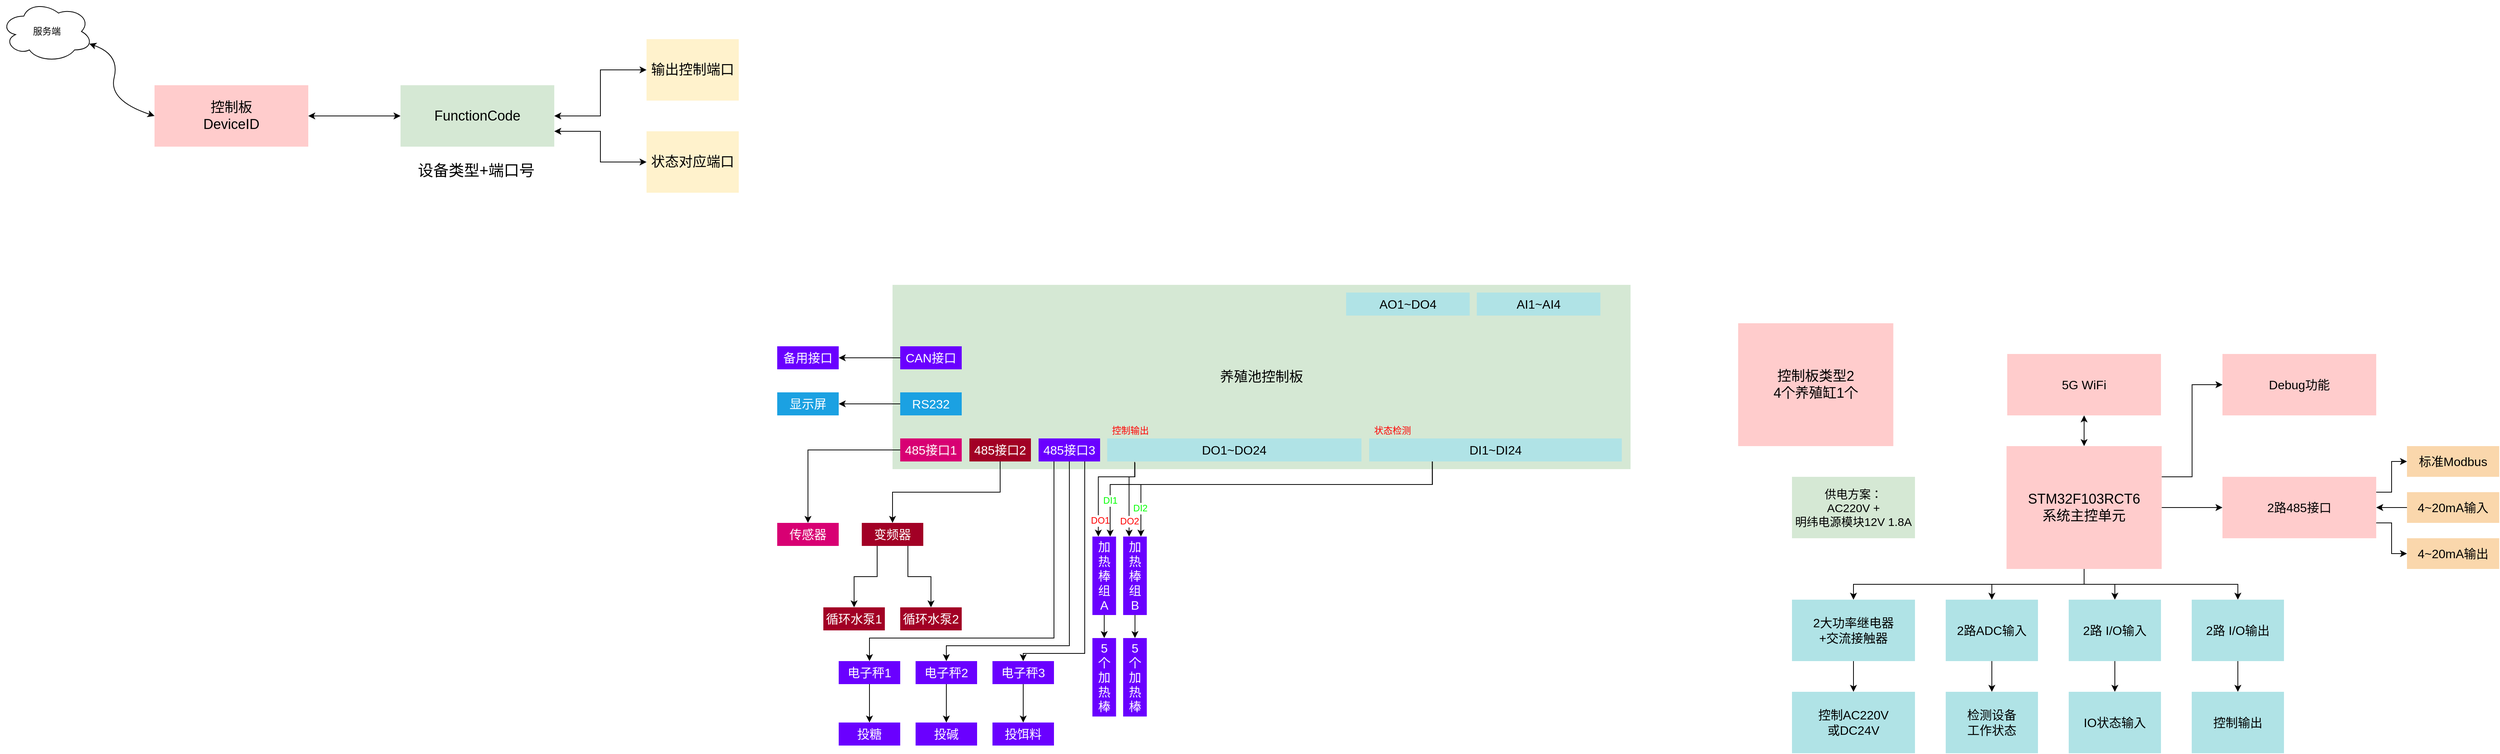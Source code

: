 <mxfile version="12.6.2" type="github">
  <diagram id="swLJGi5v2HPjv_KgUqqM" name="第 1 页">
    <mxGraphModel dx="2177" dy="1348" grid="1" gridSize="10" guides="1" tooltips="1" connect="1" arrows="1" fold="1" page="1" pageScale="1" pageWidth="1169" pageHeight="827" math="0" shadow="0">
      <root>
        <mxCell id="0"/>
        <mxCell id="1" parent="0"/>
        <mxCell id="p8CmxP3rmr4ddlv8Zw7t-11" value="" style="edgeStyle=orthogonalEdgeStyle;rounded=0;orthogonalLoop=1;jettySize=auto;html=1;fontSize=16;" parent="1" source="vAtyXtitnbN9AJRjqvqJ-3" target="p8CmxP3rmr4ddlv8Zw7t-6" edge="1">
          <mxGeometry relative="1" as="geometry"/>
        </mxCell>
        <mxCell id="p8CmxP3rmr4ddlv8Zw7t-15" style="edgeStyle=orthogonalEdgeStyle;rounded=0;orthogonalLoop=1;jettySize=auto;html=1;exitX=1;exitY=0.25;exitDx=0;exitDy=0;entryX=0;entryY=0.5;entryDx=0;entryDy=0;fontSize=16;" parent="1" source="vAtyXtitnbN9AJRjqvqJ-3" target="p8CmxP3rmr4ddlv8Zw7t-10" edge="1">
          <mxGeometry relative="1" as="geometry"/>
        </mxCell>
        <mxCell id="p8CmxP3rmr4ddlv8Zw7t-18" style="edgeStyle=orthogonalEdgeStyle;rounded=0;orthogonalLoop=1;jettySize=auto;html=1;exitX=0.5;exitY=1;exitDx=0;exitDy=0;fontSize=16;" parent="1" source="vAtyXtitnbN9AJRjqvqJ-3" target="p8CmxP3rmr4ddlv8Zw7t-2" edge="1">
          <mxGeometry relative="1" as="geometry"/>
        </mxCell>
        <mxCell id="p8CmxP3rmr4ddlv8Zw7t-19" style="edgeStyle=orthogonalEdgeStyle;rounded=0;orthogonalLoop=1;jettySize=auto;html=1;exitX=0.5;exitY=1;exitDx=0;exitDy=0;fontSize=16;" parent="1" source="vAtyXtitnbN9AJRjqvqJ-3" target="p8CmxP3rmr4ddlv8Zw7t-3" edge="1">
          <mxGeometry relative="1" as="geometry"/>
        </mxCell>
        <mxCell id="p8CmxP3rmr4ddlv8Zw7t-20" style="edgeStyle=orthogonalEdgeStyle;rounded=0;orthogonalLoop=1;jettySize=auto;html=1;exitX=0.5;exitY=1;exitDx=0;exitDy=0;entryX=0.5;entryY=0;entryDx=0;entryDy=0;fontSize=16;" parent="1" source="vAtyXtitnbN9AJRjqvqJ-3" target="p8CmxP3rmr4ddlv8Zw7t-4" edge="1">
          <mxGeometry relative="1" as="geometry"/>
        </mxCell>
        <mxCell id="p8CmxP3rmr4ddlv8Zw7t-21" style="edgeStyle=orthogonalEdgeStyle;rounded=0;orthogonalLoop=1;jettySize=auto;html=1;exitX=0.5;exitY=1;exitDx=0;exitDy=0;fontSize=16;" parent="1" source="vAtyXtitnbN9AJRjqvqJ-3" target="p8CmxP3rmr4ddlv8Zw7t-5" edge="1">
          <mxGeometry relative="1" as="geometry"/>
        </mxCell>
        <mxCell id="p8CmxP3rmr4ddlv8Zw7t-25" style="edgeStyle=orthogonalEdgeStyle;rounded=0;orthogonalLoop=1;jettySize=auto;html=1;exitX=0.5;exitY=0;exitDx=0;exitDy=0;entryX=0.5;entryY=1;entryDx=0;entryDy=0;fontSize=16;startArrow=classic;startFill=1;" parent="1" source="vAtyXtitnbN9AJRjqvqJ-3" target="cJSxulE8HZwPKAKGqiw1-1" edge="1">
          <mxGeometry relative="1" as="geometry"/>
        </mxCell>
        <mxCell id="vAtyXtitnbN9AJRjqvqJ-3" value="&lt;font style=&quot;font-size: 18px&quot;&gt;STM32F103RCT6&lt;br&gt;系统主控单元&lt;/font&gt;" style="rounded=0;whiteSpace=wrap;html=1;shadow=0;fillColor=#ffcccc;strokeColor=none;" parent="1" vertex="1">
          <mxGeometry x="1599.09" y="280" width="201.82" height="160" as="geometry"/>
        </mxCell>
        <mxCell id="cJSxulE8HZwPKAKGqiw1-1" value="5G WiFi" style="rounded=0;whiteSpace=wrap;html=1;shadow=0;fillColor=#ffcccc;strokeColor=none;fontSize=16;" parent="1" vertex="1">
          <mxGeometry x="1600.0" y="160" width="200" height="80" as="geometry"/>
        </mxCell>
        <mxCell id="p8CmxP3rmr4ddlv8Zw7t-1" value="供电方案：&lt;br style=&quot;font-size: 15px&quot;&gt;AC220V + &lt;br&gt;明纬电源模块12V 1.8A" style="rounded=0;whiteSpace=wrap;html=1;shadow=0;fillColor=#d5e8d4;strokeColor=none;fontSize=15;" parent="1" vertex="1">
          <mxGeometry x="1320" y="320" width="160" height="80" as="geometry"/>
        </mxCell>
        <mxCell id="p8CmxP3rmr4ddlv8Zw7t-28" style="edgeStyle=orthogonalEdgeStyle;rounded=0;orthogonalLoop=1;jettySize=auto;html=1;exitX=0.5;exitY=1;exitDx=0;exitDy=0;entryX=0.5;entryY=0;entryDx=0;entryDy=0;startArrow=none;startFill=0;endArrow=classic;endFill=1;fontSize=16;" parent="1" source="p8CmxP3rmr4ddlv8Zw7t-2" target="p8CmxP3rmr4ddlv8Zw7t-27" edge="1">
          <mxGeometry relative="1" as="geometry"/>
        </mxCell>
        <mxCell id="p8CmxP3rmr4ddlv8Zw7t-2" value="2大功率继电器&lt;br&gt;+交流接触器" style="rounded=0;whiteSpace=wrap;html=1;shadow=0;fillColor=#b0e3e6;strokeColor=none;fontSize=16;" parent="1" vertex="1">
          <mxGeometry x="1320" y="480" width="160" height="80" as="geometry"/>
        </mxCell>
        <mxCell id="p8CmxP3rmr4ddlv8Zw7t-31" style="edgeStyle=orthogonalEdgeStyle;rounded=0;orthogonalLoop=1;jettySize=auto;html=1;exitX=0.5;exitY=1;exitDx=0;exitDy=0;entryX=0.5;entryY=0;entryDx=0;entryDy=0;startArrow=none;startFill=0;endArrow=classic;endFill=1;fontSize=16;" parent="1" source="p8CmxP3rmr4ddlv8Zw7t-3" target="p8CmxP3rmr4ddlv8Zw7t-30" edge="1">
          <mxGeometry relative="1" as="geometry"/>
        </mxCell>
        <mxCell id="p8CmxP3rmr4ddlv8Zw7t-3" value="2路ADC输入" style="rounded=0;whiteSpace=wrap;html=1;shadow=0;fillColor=#b0e3e6;strokeColor=none;fontSize=16;" parent="1" vertex="1">
          <mxGeometry x="1520" y="480" width="120" height="80" as="geometry"/>
        </mxCell>
        <mxCell id="p8CmxP3rmr4ddlv8Zw7t-34" value="" style="edgeStyle=orthogonalEdgeStyle;rounded=0;orthogonalLoop=1;jettySize=auto;html=1;startArrow=none;startFill=0;endArrow=classic;endFill=1;fontSize=16;" parent="1" source="p8CmxP3rmr4ddlv8Zw7t-4" target="p8CmxP3rmr4ddlv8Zw7t-32" edge="1">
          <mxGeometry relative="1" as="geometry"/>
        </mxCell>
        <mxCell id="p8CmxP3rmr4ddlv8Zw7t-4" value="2路 I/O输入" style="rounded=0;whiteSpace=wrap;html=1;shadow=0;fillColor=#b0e3e6;strokeColor=none;fontSize=16;" parent="1" vertex="1">
          <mxGeometry x="1680" y="480" width="120" height="80" as="geometry"/>
        </mxCell>
        <mxCell id="p8CmxP3rmr4ddlv8Zw7t-35" value="" style="edgeStyle=orthogonalEdgeStyle;rounded=0;orthogonalLoop=1;jettySize=auto;html=1;startArrow=none;startFill=0;endArrow=classic;endFill=1;fontSize=16;" parent="1" source="p8CmxP3rmr4ddlv8Zw7t-5" target="p8CmxP3rmr4ddlv8Zw7t-33" edge="1">
          <mxGeometry relative="1" as="geometry"/>
        </mxCell>
        <mxCell id="p8CmxP3rmr4ddlv8Zw7t-5" value="2路 I/O输出" style="rounded=0;whiteSpace=wrap;html=1;shadow=0;fillColor=#b0e3e6;strokeColor=none;fontSize=16;" parent="1" vertex="1">
          <mxGeometry x="1840" y="480" width="120" height="80" as="geometry"/>
        </mxCell>
        <mxCell id="p8CmxP3rmr4ddlv8Zw7t-12" style="edgeStyle=orthogonalEdgeStyle;rounded=0;orthogonalLoop=1;jettySize=auto;html=1;exitX=1;exitY=0.25;exitDx=0;exitDy=0;entryX=0;entryY=0.5;entryDx=0;entryDy=0;fontSize=16;" parent="1" source="p8CmxP3rmr4ddlv8Zw7t-6" target="p8CmxP3rmr4ddlv8Zw7t-8" edge="1">
          <mxGeometry relative="1" as="geometry"/>
        </mxCell>
        <mxCell id="p8CmxP3rmr4ddlv8Zw7t-13" style="edgeStyle=orthogonalEdgeStyle;rounded=0;orthogonalLoop=1;jettySize=auto;html=1;fontSize=16;startArrow=classic;startFill=1;endArrow=none;endFill=0;" parent="1" source="p8CmxP3rmr4ddlv8Zw7t-6" target="p8CmxP3rmr4ddlv8Zw7t-7" edge="1">
          <mxGeometry relative="1" as="geometry"/>
        </mxCell>
        <mxCell id="p8CmxP3rmr4ddlv8Zw7t-14" style="edgeStyle=orthogonalEdgeStyle;rounded=0;orthogonalLoop=1;jettySize=auto;html=1;exitX=1;exitY=0.75;exitDx=0;exitDy=0;fontSize=16;" parent="1" source="p8CmxP3rmr4ddlv8Zw7t-6" target="p8CmxP3rmr4ddlv8Zw7t-9" edge="1">
          <mxGeometry relative="1" as="geometry"/>
        </mxCell>
        <mxCell id="p8CmxP3rmr4ddlv8Zw7t-6" value="2路485接口" style="rounded=0;whiteSpace=wrap;html=1;shadow=0;fillColor=#ffcccc;strokeColor=none;fontSize=16;" parent="1" vertex="1">
          <mxGeometry x="1880" y="320" width="200" height="80" as="geometry"/>
        </mxCell>
        <mxCell id="p8CmxP3rmr4ddlv8Zw7t-7" value="4~20mA输入" style="rounded=0;whiteSpace=wrap;html=1;shadow=0;fillColor=#fad7ac;strokeColor=none;fontSize=16;" parent="1" vertex="1">
          <mxGeometry x="2120" y="340" width="120" height="40" as="geometry"/>
        </mxCell>
        <mxCell id="p8CmxP3rmr4ddlv8Zw7t-8" value="标准Modbus" style="rounded=0;whiteSpace=wrap;html=1;shadow=0;fillColor=#fad7ac;strokeColor=none;fontSize=16;" parent="1" vertex="1">
          <mxGeometry x="2120" y="280" width="120" height="40" as="geometry"/>
        </mxCell>
        <mxCell id="p8CmxP3rmr4ddlv8Zw7t-9" value="4~20mA输出&lt;br&gt;" style="rounded=0;whiteSpace=wrap;html=1;shadow=0;fillColor=#fad7ac;strokeColor=none;fontSize=16;" parent="1" vertex="1">
          <mxGeometry x="2120" y="400" width="120" height="40" as="geometry"/>
        </mxCell>
        <mxCell id="p8CmxP3rmr4ddlv8Zw7t-10" value="Debug功能&lt;br&gt;" style="rounded=0;whiteSpace=wrap;html=1;shadow=0;fillColor=#ffcccc;strokeColor=none;fontSize=16;" parent="1" vertex="1">
          <mxGeometry x="1880" y="160" width="200" height="80" as="geometry"/>
        </mxCell>
        <mxCell id="p8CmxP3rmr4ddlv8Zw7t-27" value="控制AC220V&lt;br&gt;或DC24V" style="rounded=0;whiteSpace=wrap;html=1;shadow=0;fillColor=#b0e3e6;strokeColor=none;fontSize=16;" parent="1" vertex="1">
          <mxGeometry x="1320" y="600" width="160" height="80" as="geometry"/>
        </mxCell>
        <mxCell id="p8CmxP3rmr4ddlv8Zw7t-30" value="检测设备&lt;br&gt;工作状态" style="rounded=0;whiteSpace=wrap;html=1;shadow=0;fillColor=#b0e3e6;strokeColor=none;fontSize=16;" parent="1" vertex="1">
          <mxGeometry x="1520" y="600" width="120" height="80" as="geometry"/>
        </mxCell>
        <mxCell id="p8CmxP3rmr4ddlv8Zw7t-32" value="IO状态输入" style="rounded=0;whiteSpace=wrap;html=1;shadow=0;fillColor=#b0e3e6;strokeColor=none;fontSize=16;" parent="1" vertex="1">
          <mxGeometry x="1680" y="600" width="120" height="80" as="geometry"/>
        </mxCell>
        <mxCell id="p8CmxP3rmr4ddlv8Zw7t-33" value="控制输出" style="rounded=0;whiteSpace=wrap;html=1;shadow=0;fillColor=#b0e3e6;strokeColor=none;fontSize=16;" parent="1" vertex="1">
          <mxGeometry x="1840" y="600" width="120" height="80" as="geometry"/>
        </mxCell>
        <mxCell id="jsuZhPEdaN8JELfn3BwL-1" value="&lt;span style=&quot;font-size: 18px&quot;&gt;养殖池控制板&lt;br&gt;&lt;/span&gt;" style="rounded=0;whiteSpace=wrap;html=1;shadow=0;fillColor=#d5e8d4;strokeColor=none;" parent="1" vertex="1">
          <mxGeometry x="150" y="70" width="960" height="240" as="geometry"/>
        </mxCell>
        <mxCell id="jsuZhPEdaN8JELfn3BwL-2" value="&lt;span style=&quot;font-size: 18px&quot;&gt;控制板类型2&lt;br&gt;&lt;/span&gt;&lt;span style=&quot;font-size: 18px&quot;&gt;4个养殖缸1个&lt;/span&gt;&lt;span style=&quot;font-size: 18px&quot;&gt;&lt;br&gt;&lt;/span&gt;" style="rounded=0;whiteSpace=wrap;html=1;shadow=0;fillColor=#ffcccc;strokeColor=none;" parent="1" vertex="1">
          <mxGeometry x="1250" y="120" width="201.82" height="160" as="geometry"/>
        </mxCell>
        <mxCell id="eTWWR-nK44aoawNuY6vx-18" value="" style="edgeStyle=orthogonalEdgeStyle;rounded=0;orthogonalLoop=1;jettySize=auto;html=1;" edge="1" parent="1" source="jsuZhPEdaN8JELfn3BwL-9" target="eTWWR-nK44aoawNuY6vx-17">
          <mxGeometry relative="1" as="geometry"/>
        </mxCell>
        <mxCell id="jsuZhPEdaN8JELfn3BwL-9" value="485接口1" style="rounded=0;whiteSpace=wrap;html=1;shadow=0;fillColor=#d80073;strokeColor=none;fontSize=16;fontColor=#ffffff;" parent="1" vertex="1">
          <mxGeometry x="160" y="270" width="80" height="30" as="geometry"/>
        </mxCell>
        <mxCell id="eTWWR-nK44aoawNuY6vx-17" value="传感器" style="rounded=0;whiteSpace=wrap;html=1;shadow=0;fillColor=#d80073;strokeColor=none;fontSize=16;fontColor=#ffffff;" vertex="1" parent="1">
          <mxGeometry y="380" width="80" height="30" as="geometry"/>
        </mxCell>
        <mxCell id="eTWWR-nK44aoawNuY6vx-22" value="" style="edgeStyle=orthogonalEdgeStyle;rounded=0;orthogonalLoop=1;jettySize=auto;html=1;" edge="1" parent="1" source="jsuZhPEdaN8JELfn3BwL-10" target="eTWWR-nK44aoawNuY6vx-21">
          <mxGeometry relative="1" as="geometry">
            <Array as="points">
              <mxPoint x="290" y="340"/>
              <mxPoint x="150" y="340"/>
            </Array>
          </mxGeometry>
        </mxCell>
        <mxCell id="jsuZhPEdaN8JELfn3BwL-10" value="485接口2" style="rounded=0;whiteSpace=wrap;html=1;shadow=0;fillColor=#a20025;strokeColor=none;fontSize=16;fontColor=#ffffff;" parent="1" vertex="1">
          <mxGeometry x="250" y="270" width="80" height="30" as="geometry"/>
        </mxCell>
        <mxCell id="eTWWR-nK44aoawNuY6vx-28" style="edgeStyle=orthogonalEdgeStyle;rounded=0;orthogonalLoop=1;jettySize=auto;html=1;exitX=0.25;exitY=1;exitDx=0;exitDy=0;entryX=0.5;entryY=0;entryDx=0;entryDy=0;" edge="1" parent="1" source="eTWWR-nK44aoawNuY6vx-21" target="eTWWR-nK44aoawNuY6vx-25">
          <mxGeometry relative="1" as="geometry"/>
        </mxCell>
        <mxCell id="eTWWR-nK44aoawNuY6vx-29" style="edgeStyle=orthogonalEdgeStyle;rounded=0;orthogonalLoop=1;jettySize=auto;html=1;exitX=0.75;exitY=1;exitDx=0;exitDy=0;entryX=0.5;entryY=0;entryDx=0;entryDy=0;" edge="1" parent="1" source="eTWWR-nK44aoawNuY6vx-21" target="eTWWR-nK44aoawNuY6vx-27">
          <mxGeometry relative="1" as="geometry"/>
        </mxCell>
        <mxCell id="eTWWR-nK44aoawNuY6vx-21" value="变频器" style="rounded=0;whiteSpace=wrap;html=1;shadow=0;fillColor=#a20025;strokeColor=none;fontSize=16;fontColor=#ffffff;" vertex="1" parent="1">
          <mxGeometry x="110" y="380" width="80" height="30" as="geometry"/>
        </mxCell>
        <mxCell id="eTWWR-nK44aoawNuY6vx-25" value="循环水泵1" style="rounded=0;whiteSpace=wrap;html=1;shadow=0;fillColor=#a20025;strokeColor=none;fontSize=16;fontColor=#ffffff;" vertex="1" parent="1">
          <mxGeometry x="60" y="490" width="80" height="30" as="geometry"/>
        </mxCell>
        <mxCell id="eTWWR-nK44aoawNuY6vx-35" style="edgeStyle=orthogonalEdgeStyle;rounded=0;orthogonalLoop=1;jettySize=auto;html=1;exitX=0.25;exitY=1;exitDx=0;exitDy=0;entryX=0.5;entryY=0;entryDx=0;entryDy=0;" edge="1" parent="1" source="jsuZhPEdaN8JELfn3BwL-11" target="eTWWR-nK44aoawNuY6vx-23">
          <mxGeometry relative="1" as="geometry">
            <Array as="points">
              <mxPoint x="360" y="530"/>
              <mxPoint x="120" y="530"/>
            </Array>
          </mxGeometry>
        </mxCell>
        <mxCell id="eTWWR-nK44aoawNuY6vx-36" style="edgeStyle=orthogonalEdgeStyle;rounded=0;orthogonalLoop=1;jettySize=auto;html=1;exitX=0.5;exitY=1;exitDx=0;exitDy=0;entryX=0.5;entryY=0;entryDx=0;entryDy=0;" edge="1" parent="1" source="jsuZhPEdaN8JELfn3BwL-11" target="eTWWR-nK44aoawNuY6vx-33">
          <mxGeometry relative="1" as="geometry">
            <Array as="points">
              <mxPoint x="380" y="540"/>
              <mxPoint x="220" y="540"/>
            </Array>
          </mxGeometry>
        </mxCell>
        <mxCell id="eTWWR-nK44aoawNuY6vx-37" style="edgeStyle=orthogonalEdgeStyle;rounded=0;orthogonalLoop=1;jettySize=auto;html=1;exitX=0.75;exitY=1;exitDx=0;exitDy=0;entryX=0.5;entryY=0;entryDx=0;entryDy=0;" edge="1" parent="1" source="jsuZhPEdaN8JELfn3BwL-11" target="eTWWR-nK44aoawNuY6vx-34">
          <mxGeometry relative="1" as="geometry">
            <Array as="points">
              <mxPoint x="400" y="550"/>
              <mxPoint x="320" y="550"/>
            </Array>
          </mxGeometry>
        </mxCell>
        <mxCell id="jsuZhPEdaN8JELfn3BwL-11" value="485接口3" style="rounded=0;whiteSpace=wrap;html=1;shadow=0;fillColor=#6a00ff;strokeColor=none;fontSize=16;fontColor=#ffffff;" parent="1" vertex="1">
          <mxGeometry x="340" y="270" width="80" height="30" as="geometry"/>
        </mxCell>
        <mxCell id="eTWWR-nK44aoawNuY6vx-41" value="" style="edgeStyle=orthogonalEdgeStyle;rounded=0;orthogonalLoop=1;jettySize=auto;html=1;" edge="1" parent="1" source="eTWWR-nK44aoawNuY6vx-23" target="eTWWR-nK44aoawNuY6vx-40">
          <mxGeometry relative="1" as="geometry"/>
        </mxCell>
        <mxCell id="eTWWR-nK44aoawNuY6vx-23" value="电子秤1" style="rounded=0;whiteSpace=wrap;html=1;shadow=0;fillColor=#6a00ff;strokeColor=none;fontSize=16;fontColor=#ffffff;" vertex="1" parent="1">
          <mxGeometry x="80" y="560" width="80" height="30" as="geometry"/>
        </mxCell>
        <mxCell id="eTWWR-nK44aoawNuY6vx-40" value="投糖" style="rounded=0;whiteSpace=wrap;html=1;shadow=0;fillColor=#6a00ff;strokeColor=none;fontSize=16;fontColor=#ffffff;" vertex="1" parent="1">
          <mxGeometry x="80" y="640" width="80" height="30" as="geometry"/>
        </mxCell>
        <mxCell id="eTWWR-nK44aoawNuY6vx-12" value="" style="edgeStyle=orthogonalEdgeStyle;rounded=0;orthogonalLoop=1;jettySize=auto;html=1;" edge="1" parent="1" source="jsuZhPEdaN8JELfn3BwL-12" target="eTWWR-nK44aoawNuY6vx-11">
          <mxGeometry relative="1" as="geometry"/>
        </mxCell>
        <mxCell id="jsuZhPEdaN8JELfn3BwL-12" value="RS232" style="rounded=0;whiteSpace=wrap;html=1;shadow=0;fillColor=#1ba1e2;strokeColor=none;fontSize=16;fontColor=#ffffff;" parent="1" vertex="1">
          <mxGeometry x="160" y="210" width="80" height="30" as="geometry"/>
        </mxCell>
        <mxCell id="eTWWR-nK44aoawNuY6vx-11" value="显示屏" style="rounded=0;whiteSpace=wrap;html=1;shadow=0;fillColor=#1ba1e2;strokeColor=none;fontSize=16;fontColor=#ffffff;" vertex="1" parent="1">
          <mxGeometry y="210" width="80" height="30" as="geometry"/>
        </mxCell>
        <mxCell id="eTWWR-nK44aoawNuY6vx-14" value="" style="edgeStyle=orthogonalEdgeStyle;rounded=0;orthogonalLoop=1;jettySize=auto;html=1;" edge="1" parent="1" source="jsuZhPEdaN8JELfn3BwL-13" target="eTWWR-nK44aoawNuY6vx-13">
          <mxGeometry relative="1" as="geometry"/>
        </mxCell>
        <mxCell id="jsuZhPEdaN8JELfn3BwL-13" value="CAN接口" style="rounded=0;whiteSpace=wrap;html=1;shadow=0;fillColor=#6a00ff;strokeColor=none;fontSize=16;fontColor=#ffffff;" parent="1" vertex="1">
          <mxGeometry x="160" y="150" width="80" height="30" as="geometry"/>
        </mxCell>
        <mxCell id="eTWWR-nK44aoawNuY6vx-13" value="备用接口" style="rounded=0;whiteSpace=wrap;html=1;shadow=0;fillColor=#6a00ff;strokeColor=none;fontSize=16;fontColor=#ffffff;" vertex="1" parent="1">
          <mxGeometry y="150" width="80" height="30" as="geometry"/>
        </mxCell>
        <mxCell id="eTWWR-nK44aoawNuY6vx-55" style="edgeStyle=orthogonalEdgeStyle;rounded=0;orthogonalLoop=1;jettySize=auto;html=1;exitX=0.108;exitY=1.019;exitDx=0;exitDy=0;entryX=0.25;entryY=0;entryDx=0;entryDy=0;exitPerimeter=0;" edge="1" parent="1" source="jsuZhPEdaN8JELfn3BwL-14" target="eTWWR-nK44aoawNuY6vx-47">
          <mxGeometry relative="1" as="geometry">
            <Array as="points">
              <mxPoint x="465" y="320"/>
              <mxPoint x="418" y="320"/>
            </Array>
          </mxGeometry>
        </mxCell>
        <mxCell id="eTWWR-nK44aoawNuY6vx-58" value="DO1" style="text;html=1;align=center;verticalAlign=middle;resizable=0;points=[];labelBackgroundColor=#ffffff;fontColor=#FF0000;" vertex="1" connectable="0" parent="eTWWR-nK44aoawNuY6vx-55">
          <mxGeometry x="0.65" relative="1" as="geometry">
            <mxPoint x="2.22" y="4.4" as="offset"/>
          </mxGeometry>
        </mxCell>
        <mxCell id="eTWWR-nK44aoawNuY6vx-56" style="edgeStyle=orthogonalEdgeStyle;rounded=0;orthogonalLoop=1;jettySize=auto;html=1;exitX=0.109;exitY=1.054;exitDx=0;exitDy=0;entryX=0.25;entryY=0;entryDx=0;entryDy=0;exitPerimeter=0;" edge="1" parent="1" source="jsuZhPEdaN8JELfn3BwL-14" target="eTWWR-nK44aoawNuY6vx-48">
          <mxGeometry relative="1" as="geometry">
            <Array as="points">
              <mxPoint x="465" y="320"/>
              <mxPoint x="458" y="320"/>
            </Array>
          </mxGeometry>
        </mxCell>
        <mxCell id="eTWWR-nK44aoawNuY6vx-59" value="DO2" style="text;html=1;align=center;verticalAlign=middle;resizable=0;points=[];labelBackgroundColor=#ffffff;fontColor=#FF0000;" vertex="1" connectable="0" parent="eTWWR-nK44aoawNuY6vx-56">
          <mxGeometry x="0.603" y="1" relative="1" as="geometry">
            <mxPoint x="-1.01" y="0.8" as="offset"/>
          </mxGeometry>
        </mxCell>
        <mxCell id="jsuZhPEdaN8JELfn3BwL-14" value="DO1~DO24" style="rounded=0;whiteSpace=wrap;html=1;shadow=0;fillColor=#b0e3e6;strokeColor=none;fontSize=16;" parent="1" vertex="1">
          <mxGeometry x="429.24" y="270" width="330.76" height="30" as="geometry"/>
        </mxCell>
        <mxCell id="jsuZhPEdaN8JELfn3BwL-32" style="edgeStyle=orthogonalEdgeStyle;rounded=0;orthogonalLoop=1;jettySize=auto;html=1;exitX=1;exitY=0.5;exitDx=0;exitDy=0;entryX=0;entryY=0.5;entryDx=0;entryDy=0;startArrow=classic;startFill=1;" parent="1" source="jsuZhPEdaN8JELfn3BwL-26" target="jsuZhPEdaN8JELfn3BwL-27" edge="1">
          <mxGeometry relative="1" as="geometry"/>
        </mxCell>
        <mxCell id="jsuZhPEdaN8JELfn3BwL-26" value="&lt;span style=&quot;font-size: 18px&quot;&gt;控制板&lt;br&gt;DeviceID&lt;br&gt;&lt;/span&gt;" style="rounded=0;whiteSpace=wrap;html=1;shadow=0;fillColor=#ffcccc;strokeColor=none;" parent="1" vertex="1">
          <mxGeometry x="-810" y="-190" width="200" height="80" as="geometry"/>
        </mxCell>
        <mxCell id="jsuZhPEdaN8JELfn3BwL-27" value="&lt;span style=&quot;font-size: 18px&quot;&gt;FunctionCode&lt;br&gt;&lt;/span&gt;" style="rounded=0;whiteSpace=wrap;html=1;shadow=0;fillColor=#d5e8d4;strokeColor=none;" parent="1" vertex="1">
          <mxGeometry x="-490" y="-190" width="200" height="80" as="geometry"/>
        </mxCell>
        <mxCell id="jsuZhPEdaN8JELfn3BwL-30" style="edgeStyle=orthogonalEdgeStyle;rounded=0;orthogonalLoop=1;jettySize=auto;html=1;exitX=0;exitY=0.5;exitDx=0;exitDy=0;entryX=1;entryY=0.5;entryDx=0;entryDy=0;startArrow=classic;startFill=1;" parent="1" source="jsuZhPEdaN8JELfn3BwL-28" target="jsuZhPEdaN8JELfn3BwL-27" edge="1">
          <mxGeometry relative="1" as="geometry"/>
        </mxCell>
        <mxCell id="jsuZhPEdaN8JELfn3BwL-28" value="&lt;span style=&quot;font-size: 18px&quot;&gt;输出控制端口&lt;br&gt;&lt;/span&gt;" style="rounded=0;whiteSpace=wrap;html=1;shadow=0;fillColor=#fff2cc;strokeColor=none;" parent="1" vertex="1">
          <mxGeometry x="-170" y="-250" width="120" height="80" as="geometry"/>
        </mxCell>
        <mxCell id="jsuZhPEdaN8JELfn3BwL-31" style="edgeStyle=orthogonalEdgeStyle;rounded=0;orthogonalLoop=1;jettySize=auto;html=1;exitX=0;exitY=0.5;exitDx=0;exitDy=0;entryX=1;entryY=0.75;entryDx=0;entryDy=0;startArrow=classic;startFill=1;" parent="1" source="jsuZhPEdaN8JELfn3BwL-29" target="jsuZhPEdaN8JELfn3BwL-27" edge="1">
          <mxGeometry relative="1" as="geometry"/>
        </mxCell>
        <mxCell id="jsuZhPEdaN8JELfn3BwL-29" value="&lt;span style=&quot;font-size: 18px&quot;&gt;状态对应端口&lt;br&gt;&lt;/span&gt;" style="rounded=0;whiteSpace=wrap;html=1;shadow=0;fillColor=#fff2cc;strokeColor=none;" parent="1" vertex="1">
          <mxGeometry x="-170" y="-130" width="120" height="80" as="geometry"/>
        </mxCell>
        <mxCell id="jsuZhPEdaN8JELfn3BwL-33" value="服务端" style="ellipse;shape=cloud;whiteSpace=wrap;html=1;fillColor=none;" parent="1" vertex="1">
          <mxGeometry x="-1010" y="-300" width="120" height="80" as="geometry"/>
        </mxCell>
        <mxCell id="jsuZhPEdaN8JELfn3BwL-34" value="" style="curved=1;endArrow=classic;html=1;exitX=0.96;exitY=0.7;exitDx=0;exitDy=0;exitPerimeter=0;startArrow=classic;startFill=1;" parent="1" source="jsuZhPEdaN8JELfn3BwL-33" edge="1">
          <mxGeometry width="50" height="50" relative="1" as="geometry">
            <mxPoint x="-970" y="40" as="sourcePoint"/>
            <mxPoint x="-810" y="-150" as="targetPoint"/>
            <Array as="points">
              <mxPoint x="-855" y="-230"/>
              <mxPoint x="-870" y="-170"/>
            </Array>
          </mxGeometry>
        </mxCell>
        <mxCell id="jsuZhPEdaN8JELfn3BwL-35" value="设备类型+端口号" style="text;html=1;strokeColor=none;fillColor=none;align=center;verticalAlign=middle;whiteSpace=wrap;rounded=0;fontSize=20;" parent="1" vertex="1">
          <mxGeometry x="-474.24" y="-100" width="165" height="40" as="geometry"/>
        </mxCell>
        <mxCell id="eTWWR-nK44aoawNuY6vx-7" value="AO1~DO4" style="rounded=0;whiteSpace=wrap;html=1;shadow=0;fillColor=#b0e3e6;strokeColor=none;fontSize=16;" vertex="1" parent="1">
          <mxGeometry x="740" y="80" width="160.76" height="30" as="geometry"/>
        </mxCell>
        <mxCell id="eTWWR-nK44aoawNuY6vx-8" value="AI1~AI4" style="rounded=0;whiteSpace=wrap;html=1;shadow=0;fillColor=#b0e3e6;strokeColor=none;fontSize=16;" vertex="1" parent="1">
          <mxGeometry x="910" y="80" width="160.76" height="30" as="geometry"/>
        </mxCell>
        <mxCell id="eTWWR-nK44aoawNuY6vx-27" value="循环水泵2" style="rounded=0;whiteSpace=wrap;html=1;shadow=0;fillColor=#a20025;strokeColor=none;fontSize=16;fontColor=#ffffff;" vertex="1" parent="1">
          <mxGeometry x="160" y="490" width="80" height="30" as="geometry"/>
        </mxCell>
        <mxCell id="eTWWR-nK44aoawNuY6vx-43" value="" style="edgeStyle=orthogonalEdgeStyle;rounded=0;orthogonalLoop=1;jettySize=auto;html=1;" edge="1" parent="1" source="eTWWR-nK44aoawNuY6vx-33" target="eTWWR-nK44aoawNuY6vx-42">
          <mxGeometry relative="1" as="geometry"/>
        </mxCell>
        <mxCell id="eTWWR-nK44aoawNuY6vx-33" value="电子秤2" style="rounded=0;whiteSpace=wrap;html=1;shadow=0;fillColor=#6a00ff;strokeColor=none;fontSize=16;fontColor=#ffffff;" vertex="1" parent="1">
          <mxGeometry x="180" y="560" width="80" height="30" as="geometry"/>
        </mxCell>
        <mxCell id="eTWWR-nK44aoawNuY6vx-42" value="投碱" style="rounded=0;whiteSpace=wrap;html=1;shadow=0;fillColor=#6a00ff;strokeColor=none;fontSize=16;fontColor=#ffffff;" vertex="1" parent="1">
          <mxGeometry x="180" y="640" width="80" height="30" as="geometry"/>
        </mxCell>
        <mxCell id="eTWWR-nK44aoawNuY6vx-45" value="" style="edgeStyle=orthogonalEdgeStyle;rounded=0;orthogonalLoop=1;jettySize=auto;html=1;" edge="1" parent="1" source="eTWWR-nK44aoawNuY6vx-34" target="eTWWR-nK44aoawNuY6vx-44">
          <mxGeometry relative="1" as="geometry"/>
        </mxCell>
        <mxCell id="eTWWR-nK44aoawNuY6vx-34" value="电子秤3" style="rounded=0;whiteSpace=wrap;html=1;shadow=0;fillColor=#6a00ff;strokeColor=none;fontSize=16;fontColor=#ffffff;" vertex="1" parent="1">
          <mxGeometry x="280" y="560" width="80" height="30" as="geometry"/>
        </mxCell>
        <mxCell id="eTWWR-nK44aoawNuY6vx-44" value="投饵料" style="rounded=0;whiteSpace=wrap;html=1;shadow=0;fillColor=#6a00ff;strokeColor=none;fontSize=16;fontColor=#ffffff;" vertex="1" parent="1">
          <mxGeometry x="280" y="640" width="80" height="30" as="geometry"/>
        </mxCell>
        <mxCell id="eTWWR-nK44aoawNuY6vx-60" style="edgeStyle=orthogonalEdgeStyle;rounded=0;orthogonalLoop=1;jettySize=auto;html=1;exitX=0.25;exitY=1;exitDx=0;exitDy=0;entryX=0.75;entryY=0;entryDx=0;entryDy=0;fontColor=#FF0000;" edge="1" parent="1" source="eTWWR-nK44aoawNuY6vx-46" target="eTWWR-nK44aoawNuY6vx-47">
          <mxGeometry relative="1" as="geometry">
            <Array as="points">
              <mxPoint x="852" y="330"/>
              <mxPoint x="433" y="330"/>
            </Array>
          </mxGeometry>
        </mxCell>
        <mxCell id="eTWWR-nK44aoawNuY6vx-65" value="DI1" style="text;html=1;align=center;verticalAlign=middle;resizable=0;points=[];labelBackgroundColor=#ffffff;fontColor=#03FF03;" vertex="1" connectable="0" parent="eTWWR-nK44aoawNuY6vx-60">
          <mxGeometry x="0.845" relative="1" as="geometry">
            <mxPoint y="-7.61" as="offset"/>
          </mxGeometry>
        </mxCell>
        <mxCell id="eTWWR-nK44aoawNuY6vx-66" style="edgeStyle=orthogonalEdgeStyle;rounded=0;orthogonalLoop=1;jettySize=auto;html=1;exitX=0.25;exitY=1;exitDx=0;exitDy=0;entryX=0.75;entryY=0;entryDx=0;entryDy=0;fontColor=#FF0000;" edge="1" parent="1" source="eTWWR-nK44aoawNuY6vx-46" target="eTWWR-nK44aoawNuY6vx-48">
          <mxGeometry relative="1" as="geometry">
            <Array as="points">
              <mxPoint x="852" y="330"/>
              <mxPoint x="473" y="330"/>
            </Array>
          </mxGeometry>
        </mxCell>
        <mxCell id="eTWWR-nK44aoawNuY6vx-67" value="DI2" style="text;html=1;align=center;verticalAlign=middle;resizable=0;points=[];labelBackgroundColor=#ffffff;fontColor=#03FF03;" vertex="1" connectable="0" parent="eTWWR-nK44aoawNuY6vx-66">
          <mxGeometry x="0.842" y="-1" relative="1" as="geometry">
            <mxPoint as="offset"/>
          </mxGeometry>
        </mxCell>
        <mxCell id="eTWWR-nK44aoawNuY6vx-46" value="DI1~DI24" style="rounded=0;whiteSpace=wrap;html=1;shadow=0;fillColor=#b0e3e6;strokeColor=none;fontSize=16;" vertex="1" parent="1">
          <mxGeometry x="770" y="270" width="328.64" height="30" as="geometry"/>
        </mxCell>
        <mxCell id="eTWWR-nK44aoawNuY6vx-51" style="edgeStyle=orthogonalEdgeStyle;rounded=0;orthogonalLoop=1;jettySize=auto;html=1;exitX=0.5;exitY=1;exitDx=0;exitDy=0;entryX=0.5;entryY=0;entryDx=0;entryDy=0;" edge="1" parent="1" source="eTWWR-nK44aoawNuY6vx-47" target="eTWWR-nK44aoawNuY6vx-49">
          <mxGeometry relative="1" as="geometry"/>
        </mxCell>
        <mxCell id="eTWWR-nK44aoawNuY6vx-47" value="加热棒&lt;br&gt;组&lt;br&gt;A" style="rounded=0;whiteSpace=wrap;html=1;shadow=0;fillColor=#6a00ff;strokeColor=none;fontSize=16;fontColor=#ffffff;" vertex="1" parent="1">
          <mxGeometry x="410" y="397.83" width="30.76" height="102.17" as="geometry"/>
        </mxCell>
        <mxCell id="eTWWR-nK44aoawNuY6vx-52" style="edgeStyle=orthogonalEdgeStyle;rounded=0;orthogonalLoop=1;jettySize=auto;html=1;exitX=0.5;exitY=1;exitDx=0;exitDy=0;entryX=0.5;entryY=0;entryDx=0;entryDy=0;" edge="1" parent="1" source="eTWWR-nK44aoawNuY6vx-48" target="eTWWR-nK44aoawNuY6vx-50">
          <mxGeometry relative="1" as="geometry"/>
        </mxCell>
        <mxCell id="eTWWR-nK44aoawNuY6vx-48" value="加热棒&lt;br&gt;组&lt;br&gt;B" style="rounded=0;whiteSpace=wrap;html=1;shadow=0;fillColor=#6a00ff;strokeColor=none;fontSize=16;fontColor=#ffffff;" vertex="1" parent="1">
          <mxGeometry x="450" y="397.83" width="30.76" height="102.17" as="geometry"/>
        </mxCell>
        <mxCell id="eTWWR-nK44aoawNuY6vx-49" value="5&lt;br&gt;个加热棒" style="rounded=0;whiteSpace=wrap;html=1;shadow=0;fillColor=#6a00ff;strokeColor=none;fontSize=16;fontColor=#ffffff;" vertex="1" parent="1">
          <mxGeometry x="410" y="530" width="30.76" height="102.17" as="geometry"/>
        </mxCell>
        <mxCell id="eTWWR-nK44aoawNuY6vx-50" value="5&lt;br&gt;个加热棒" style="rounded=0;whiteSpace=wrap;html=1;shadow=0;fillColor=#6a00ff;strokeColor=none;fontSize=16;fontColor=#ffffff;" vertex="1" parent="1">
          <mxGeometry x="450" y="530" width="30.76" height="102.17" as="geometry"/>
        </mxCell>
        <mxCell id="eTWWR-nK44aoawNuY6vx-61" value="控制输出" style="text;html=1;align=center;verticalAlign=middle;resizable=0;points=[];autosize=1;fontColor=#FF0000;" vertex="1" parent="1">
          <mxGeometry x="429.24" y="250" width="60" height="20" as="geometry"/>
        </mxCell>
        <mxCell id="eTWWR-nK44aoawNuY6vx-64" value="状态检测" style="text;html=1;align=center;verticalAlign=middle;resizable=0;points=[];autosize=1;fontColor=#FF0000;" vertex="1" parent="1">
          <mxGeometry x="770" y="250" width="60" height="20" as="geometry"/>
        </mxCell>
      </root>
    </mxGraphModel>
  </diagram>
</mxfile>
